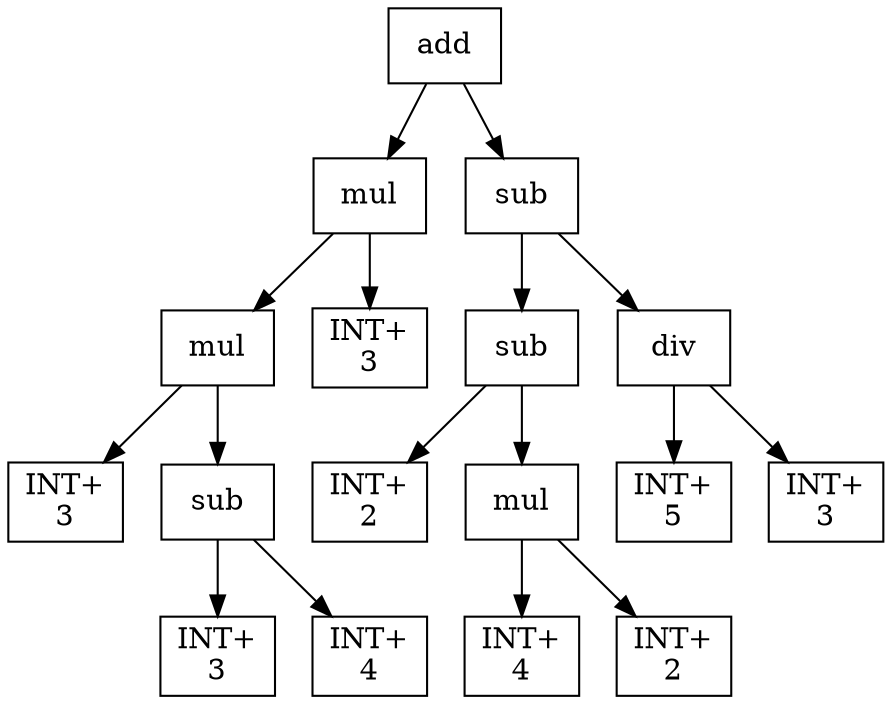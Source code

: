 digraph expr {
  node [shape=box];
  n1 [label="add"];
  n2 [label="mul"];
  n3 [label="mul"];
  n4 [label="INT+\n3"];
  n5 [label="sub"];
  n6 [label="INT+\n3"];
  n7 [label="INT+\n4"];
  n5 -> n6;
  n5 -> n7;
  n3 -> n4;
  n3 -> n5;
  n8 [label="INT+\n3"];
  n2 -> n3;
  n2 -> n8;
  n9 [label="sub"];
  n10 [label="sub"];
  n11 [label="INT+\n2"];
  n12 [label="mul"];
  n13 [label="INT+\n4"];
  n14 [label="INT+\n2"];
  n12 -> n13;
  n12 -> n14;
  n10 -> n11;
  n10 -> n12;
  n15 [label="div"];
  n16 [label="INT+\n5"];
  n17 [label="INT+\n3"];
  n15 -> n16;
  n15 -> n17;
  n9 -> n10;
  n9 -> n15;
  n1 -> n2;
  n1 -> n9;
}